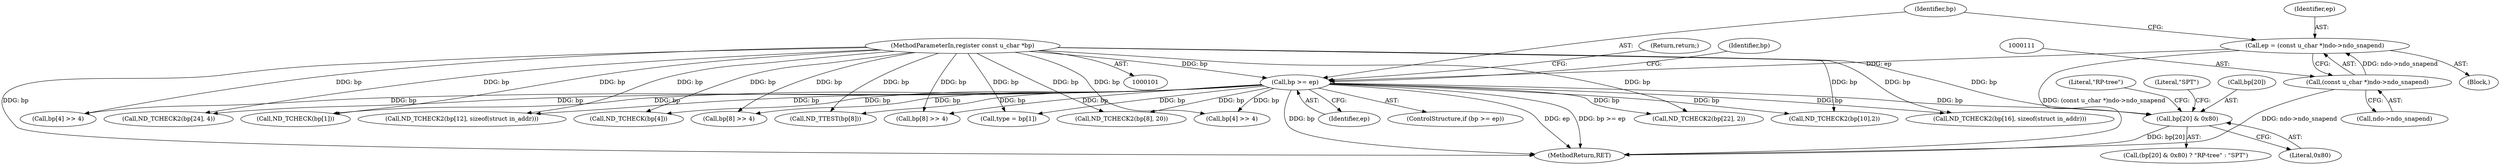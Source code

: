 digraph "1_tcpdump_5dc1860d8267b1e0cb78c9ffa2a40bea2fdb3ddc_2@array" {
"1000378" [label="(Call,bp[20] & 0x80)"];
"1000116" [label="(Call,bp >= ep)"];
"1000103" [label="(MethodParameterIn,register const u_char *bp)"];
"1000108" [label="(Call,ep = (const u_char *)ndo->ndo_snapend)"];
"1000110" [label="(Call,(const u_char *)ndo->ndo_snapend)"];
"1000379" [label="(Call,bp[20])"];
"1000268" [label="(Call,ND_TCHECK2(bp[22], 2))"];
"1000190" [label="(Call,ND_TCHECK2(bp[10],2))"];
"1000110" [label="(Call,(const u_char *)ndo->ndo_snapend)"];
"1000112" [label="(Call,ndo->ndo_snapend)"];
"1000416" [label="(Call,ND_TCHECK(bp[4]))"];
"1000117" [label="(Identifier,bp)"];
"1000149" [label="(Call,bp[8] >> 4)"];
"1000119" [label="(Return,return;)"];
"1000109" [label="(Identifier,ep)"];
"1000122" [label="(Identifier,bp)"];
"1000179" [label="(Call,bp[8] >> 4)"];
"1000422" [label="(Call,bp[4] >> 4)"];
"1000120" [label="(Call,ND_TCHECK(bp[1]))"];
"1000108" [label="(Call,ep = (const u_char *)ndo->ndo_snapend)"];
"1000237" [label="(Call,ND_TCHECK2(bp[12], sizeof(struct in_addr)))"];
"1000433" [label="(Call,bp[4] >> 4)"];
"1000323" [label="(Call,ND_TCHECK2(bp[16], sizeof(struct in_addr)))"];
"1000366" [label="(Call,ND_TCHECK2(bp[24], 4))"];
"1000377" [label="(Call,(bp[20] & 0x80) ? \"RP-tree\" : \"SPT\")"];
"1000378" [label="(Call,bp[20] & 0x80)"];
"1000383" [label="(Literal,\"RP-tree\")"];
"1000143" [label="(Call,ND_TTEST(bp[8]))"];
"1000116" [label="(Call,bp >= ep)"];
"1000382" [label="(Literal,0x80)"];
"1000118" [label="(Identifier,ep)"];
"1000212" [label="(Call,ND_TCHECK2(bp[8], 20))"];
"1000115" [label="(ControlStructure,if (bp >= ep))"];
"1000384" [label="(Literal,\"SPT\")"];
"1000445" [label="(MethodReturn,RET)"];
"1000105" [label="(Block,)"];
"1000103" [label="(MethodParameterIn,register const u_char *bp)"];
"1000124" [label="(Call,type = bp[1])"];
"1000378" -> "1000377"  [label="AST: "];
"1000378" -> "1000382"  [label="CFG: "];
"1000379" -> "1000378"  [label="AST: "];
"1000382" -> "1000378"  [label="AST: "];
"1000383" -> "1000378"  [label="CFG: "];
"1000384" -> "1000378"  [label="CFG: "];
"1000378" -> "1000445"  [label="DDG: bp[20]"];
"1000116" -> "1000378"  [label="DDG: bp"];
"1000103" -> "1000378"  [label="DDG: bp"];
"1000116" -> "1000115"  [label="AST: "];
"1000116" -> "1000118"  [label="CFG: "];
"1000117" -> "1000116"  [label="AST: "];
"1000118" -> "1000116"  [label="AST: "];
"1000119" -> "1000116"  [label="CFG: "];
"1000122" -> "1000116"  [label="CFG: "];
"1000116" -> "1000445"  [label="DDG: bp"];
"1000116" -> "1000445"  [label="DDG: ep"];
"1000116" -> "1000445"  [label="DDG: bp >= ep"];
"1000103" -> "1000116"  [label="DDG: bp"];
"1000108" -> "1000116"  [label="DDG: ep"];
"1000116" -> "1000120"  [label="DDG: bp"];
"1000116" -> "1000124"  [label="DDG: bp"];
"1000116" -> "1000143"  [label="DDG: bp"];
"1000116" -> "1000149"  [label="DDG: bp"];
"1000116" -> "1000179"  [label="DDG: bp"];
"1000116" -> "1000190"  [label="DDG: bp"];
"1000116" -> "1000212"  [label="DDG: bp"];
"1000116" -> "1000237"  [label="DDG: bp"];
"1000116" -> "1000268"  [label="DDG: bp"];
"1000116" -> "1000323"  [label="DDG: bp"];
"1000116" -> "1000366"  [label="DDG: bp"];
"1000116" -> "1000416"  [label="DDG: bp"];
"1000116" -> "1000422"  [label="DDG: bp"];
"1000116" -> "1000433"  [label="DDG: bp"];
"1000103" -> "1000101"  [label="AST: "];
"1000103" -> "1000445"  [label="DDG: bp"];
"1000103" -> "1000120"  [label="DDG: bp"];
"1000103" -> "1000124"  [label="DDG: bp"];
"1000103" -> "1000143"  [label="DDG: bp"];
"1000103" -> "1000149"  [label="DDG: bp"];
"1000103" -> "1000179"  [label="DDG: bp"];
"1000103" -> "1000190"  [label="DDG: bp"];
"1000103" -> "1000212"  [label="DDG: bp"];
"1000103" -> "1000237"  [label="DDG: bp"];
"1000103" -> "1000268"  [label="DDG: bp"];
"1000103" -> "1000323"  [label="DDG: bp"];
"1000103" -> "1000366"  [label="DDG: bp"];
"1000103" -> "1000416"  [label="DDG: bp"];
"1000103" -> "1000422"  [label="DDG: bp"];
"1000103" -> "1000433"  [label="DDG: bp"];
"1000108" -> "1000105"  [label="AST: "];
"1000108" -> "1000110"  [label="CFG: "];
"1000109" -> "1000108"  [label="AST: "];
"1000110" -> "1000108"  [label="AST: "];
"1000117" -> "1000108"  [label="CFG: "];
"1000108" -> "1000445"  [label="DDG: (const u_char *)ndo->ndo_snapend"];
"1000110" -> "1000108"  [label="DDG: ndo->ndo_snapend"];
"1000110" -> "1000112"  [label="CFG: "];
"1000111" -> "1000110"  [label="AST: "];
"1000112" -> "1000110"  [label="AST: "];
"1000110" -> "1000445"  [label="DDG: ndo->ndo_snapend"];
}

